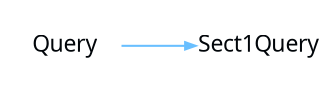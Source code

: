 digraph {
 rankdir = "LR"
 bgcolor = none;
 layout  = dot;
 edge [
   arrowsize = "0.5"
   color     = "#69BFFFFF"
 ]
 DCwaxhO[
   shape    = none
   label    = "Query"
   margin   = "0.01"
   fontname = "Segoe UI"
   fontsize = "11"
   fontcolor= "#010509FF"
 ]
 qdSaxhO[
   shape    = none
   label    = "Sect1Query"
   margin   = "0.01"
   fontname = "Segoe UI"
   fontsize = "11"
   fontcolor= "#010509FF"
 ]
 DCwaxhO->qdSaxhO
}
